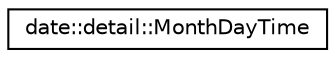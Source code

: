 digraph "Graphical Class Hierarchy"
{
 // LATEX_PDF_SIZE
  edge [fontname="Helvetica",fontsize="10",labelfontname="Helvetica",labelfontsize="10"];
  node [fontname="Helvetica",fontsize="10",shape=record];
  rankdir="LR";
  Node0 [label="date::detail::MonthDayTime",height=0.2,width=0.4,color="black", fillcolor="white", style="filled",URL="$classdate_1_1detail_1_1MonthDayTime.html",tooltip=" "];
}
